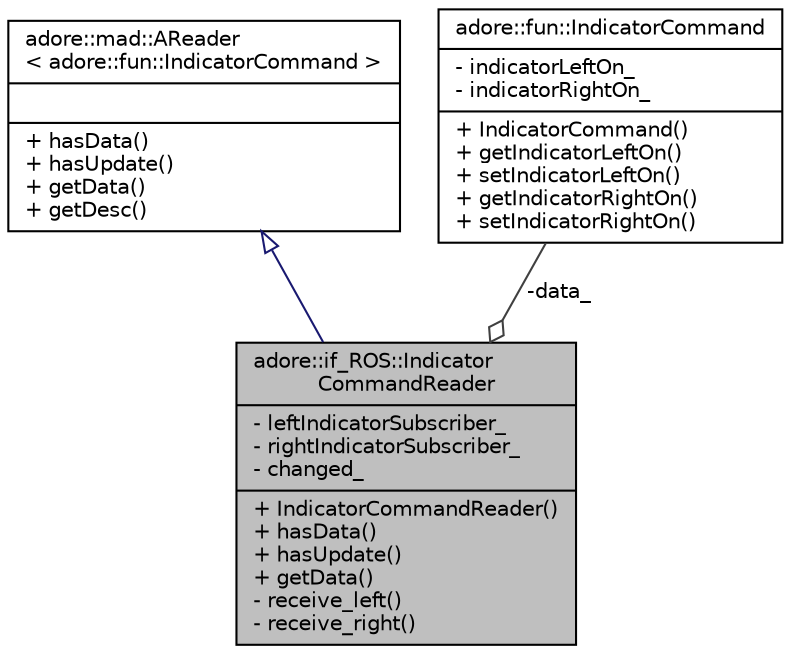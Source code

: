 digraph "adore::if_ROS::IndicatorCommandReader"
{
 // LATEX_PDF_SIZE
  edge [fontname="Helvetica",fontsize="10",labelfontname="Helvetica",labelfontsize="10"];
  node [fontname="Helvetica",fontsize="10",shape=record];
  Node1 [label="{adore::if_ROS::Indicator\lCommandReader\n|- leftIndicatorSubscriber_\l- rightIndicatorSubscriber_\l- changed_\l|+ IndicatorCommandReader()\l+ hasData()\l+ hasUpdate()\l+ getData()\l- receive_left()\l- receive_right()\l}",height=0.2,width=0.4,color="black", fillcolor="grey75", style="filled", fontcolor="black",tooltip=" "];
  Node2 -> Node1 [dir="back",color="midnightblue",fontsize="10",style="solid",arrowtail="onormal",fontname="Helvetica"];
  Node2 [label="{adore::mad::AReader\l\< adore::fun::IndicatorCommand \>\n||+ hasData()\l+ hasUpdate()\l+ getData()\l+ getDesc()\l}",height=0.2,width=0.4,color="black", fillcolor="white", style="filled",URL="$classadore_1_1mad_1_1AReader.html",tooltip=" "];
  Node3 -> Node1 [color="grey25",fontsize="10",style="solid",label=" -data_" ,arrowhead="odiamond",fontname="Helvetica"];
  Node3 [label="{adore::fun::IndicatorCommand\n|- indicatorLeftOn_\l- indicatorRightOn_\l|+ IndicatorCommand()\l+ getIndicatorLeftOn()\l+ setIndicatorLeftOn()\l+ getIndicatorRightOn()\l+ setIndicatorRightOn()\l}",height=0.2,width=0.4,color="black", fillcolor="white", style="filled",URL="$structadore_1_1fun_1_1IndicatorCommand.html",tooltip=" "];
}
